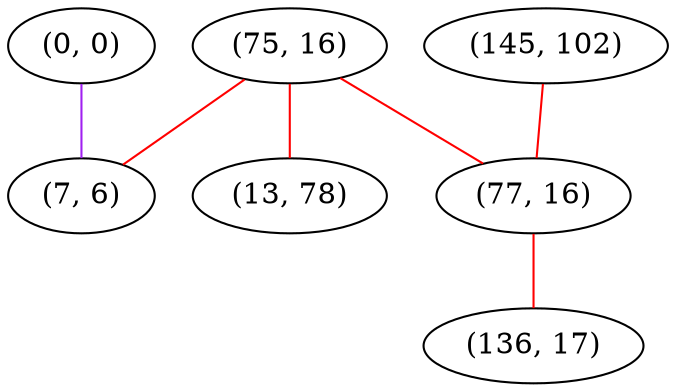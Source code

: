 graph "" {
"(75, 16)";
"(0, 0)";
"(145, 102)";
"(13, 78)";
"(7, 6)";
"(77, 16)";
"(136, 17)";
"(75, 16)" -- "(13, 78)"  [color=red, key=0, weight=1];
"(75, 16)" -- "(7, 6)"  [color=red, key=0, weight=1];
"(75, 16)" -- "(77, 16)"  [color=red, key=0, weight=1];
"(0, 0)" -- "(7, 6)"  [color=purple, key=0, weight=4];
"(145, 102)" -- "(77, 16)"  [color=red, key=0, weight=1];
"(77, 16)" -- "(136, 17)"  [color=red, key=0, weight=1];
}
